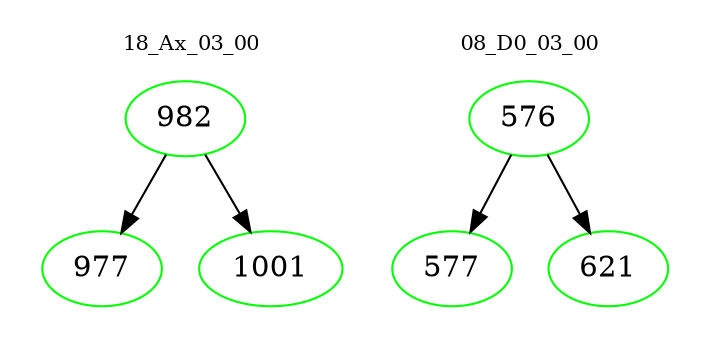 digraph{
subgraph cluster_0 {
color = white
label = "18_Ax_03_00";
fontsize=10;
T0_982 [label="982", color="green"]
T0_982 -> T0_977 [color="black"]
T0_977 [label="977", color="green"]
T0_982 -> T0_1001 [color="black"]
T0_1001 [label="1001", color="green"]
}
subgraph cluster_1 {
color = white
label = "08_D0_03_00";
fontsize=10;
T1_576 [label="576", color="green"]
T1_576 -> T1_577 [color="black"]
T1_577 [label="577", color="green"]
T1_576 -> T1_621 [color="black"]
T1_621 [label="621", color="green"]
}
}
